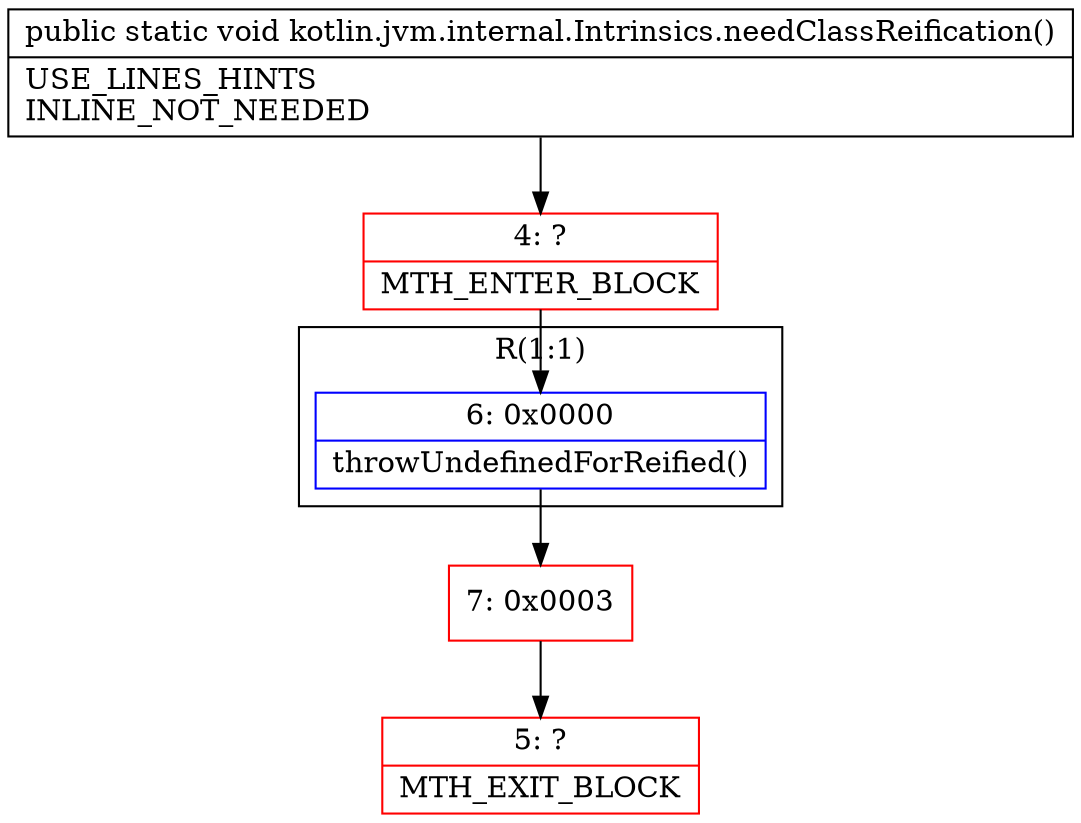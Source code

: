 digraph "CFG forkotlin.jvm.internal.Intrinsics.needClassReification()V" {
subgraph cluster_Region_1632987189 {
label = "R(1:1)";
node [shape=record,color=blue];
Node_6 [shape=record,label="{6\:\ 0x0000|throwUndefinedForReified()\l}"];
}
Node_4 [shape=record,color=red,label="{4\:\ ?|MTH_ENTER_BLOCK\l}"];
Node_7 [shape=record,color=red,label="{7\:\ 0x0003}"];
Node_5 [shape=record,color=red,label="{5\:\ ?|MTH_EXIT_BLOCK\l}"];
MethodNode[shape=record,label="{public static void kotlin.jvm.internal.Intrinsics.needClassReification()  | USE_LINES_HINTS\lINLINE_NOT_NEEDED\l}"];
MethodNode -> Node_4;Node_6 -> Node_7;
Node_4 -> Node_6;
Node_7 -> Node_5;
}

